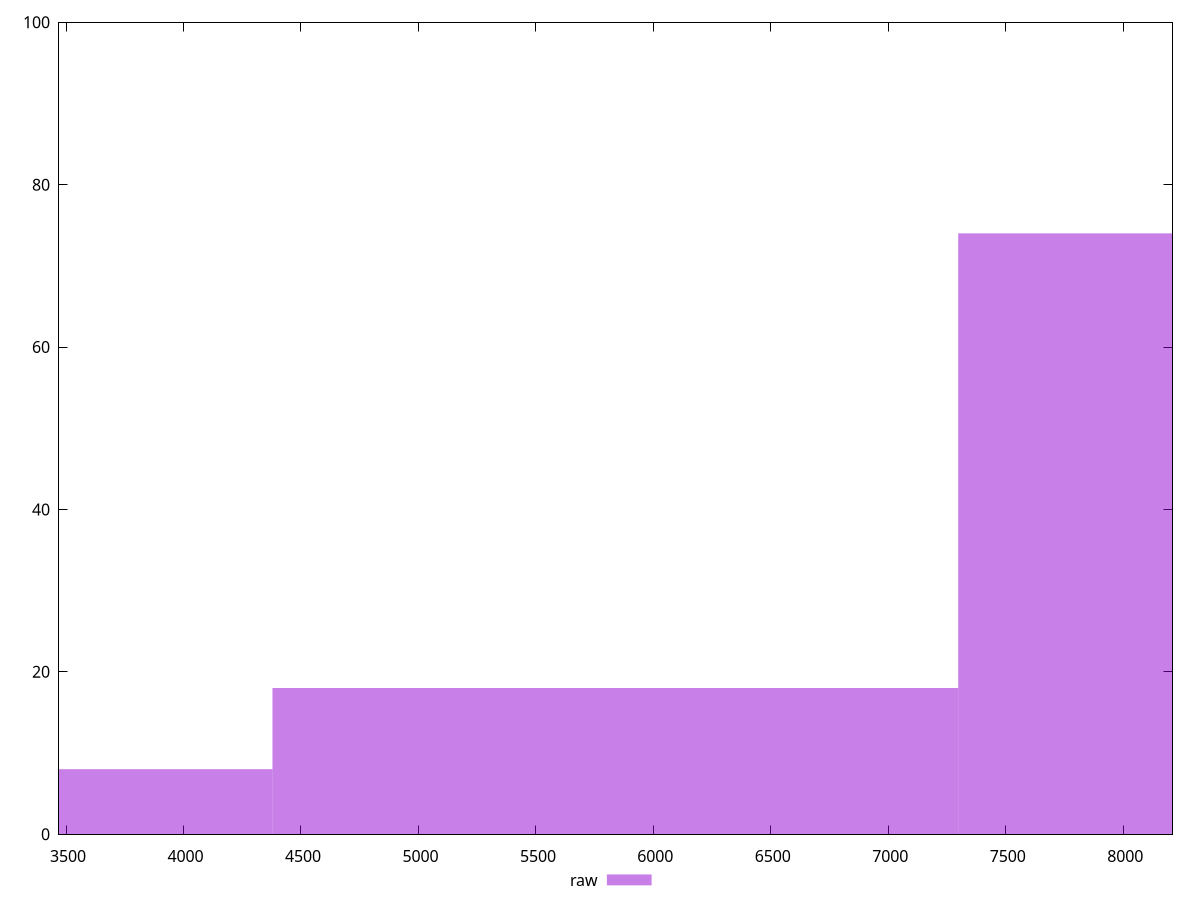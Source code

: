 reset

$raw <<EOF
8757.409213437882 74
5838.272808958588 18
2919.136404479294 8
EOF

set key outside below
set boxwidth 2919.136404479294
set xrange [3470:8210]
set yrange [0:100]
set trange [0:100]
set style fill transparent solid 0.5 noborder
set terminal svg size 640, 490 enhanced background rgb 'white'
set output "report_00013_2021-02-09T12-04-24.940Z/uses-text-compression/samples/pages/raw/histogram.svg"

plot $raw title "raw" with boxes

reset
